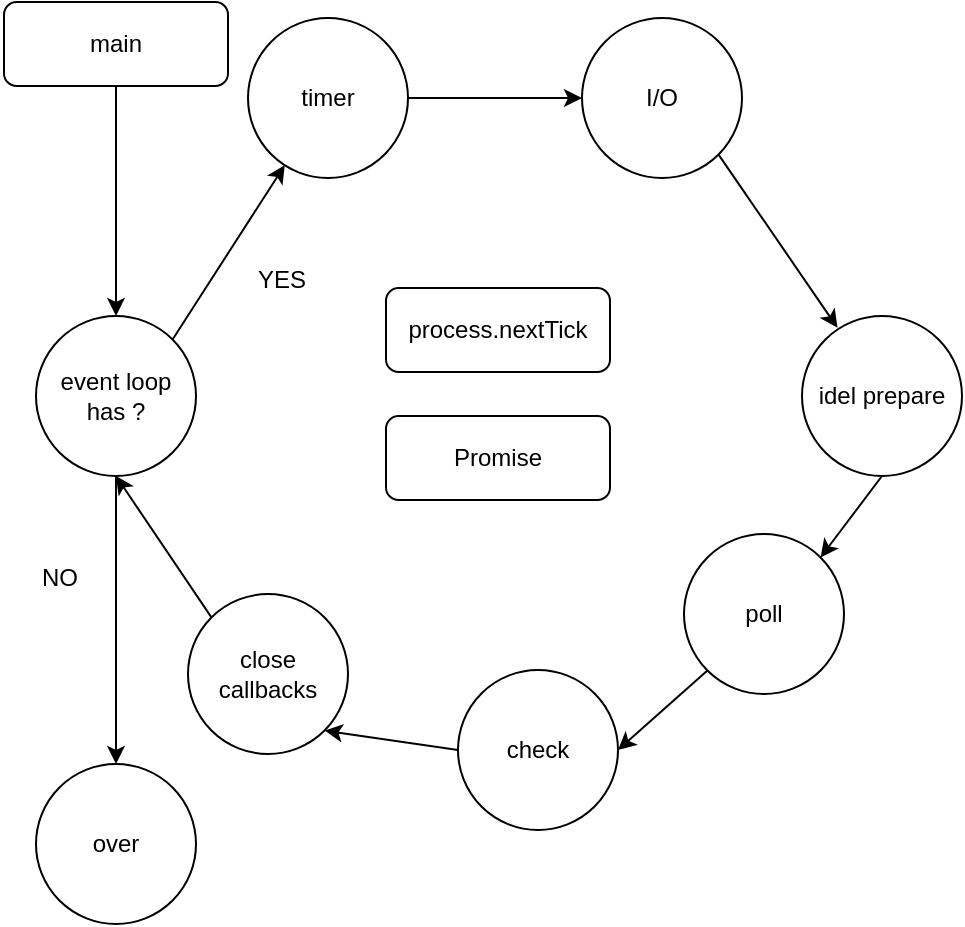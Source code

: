 <mxfile>
    <diagram id="s0vr5e-pk5qFEAv_qfwK" name="第 1 页">
        <mxGraphModel dx="668" dy="519" grid="0" gridSize="10" guides="1" tooltips="1" connect="1" arrows="1" fold="1" page="1" pageScale="1" pageWidth="827" pageHeight="1169" background="none" math="0" shadow="0">
            <root>
                <mxCell id="0"/>
                <mxCell id="1" parent="0"/>
                <mxCell id="4" style="edgeStyle=none;html=1;exitX=0.5;exitY=1;exitDx=0;exitDy=0;entryX=0.5;entryY=0;entryDx=0;entryDy=0;" parent="1" source="2" target="3" edge="1">
                    <mxGeometry relative="1" as="geometry"/>
                </mxCell>
                <mxCell id="2" value="main" style="rounded=1;whiteSpace=wrap;html=1;" parent="1" vertex="1">
                    <mxGeometry x="131" y="36" width="112" height="42" as="geometry"/>
                </mxCell>
                <mxCell id="6" style="edgeStyle=none;html=1;exitX=0.5;exitY=1;exitDx=0;exitDy=0;" parent="1" source="3" target="5" edge="1">
                    <mxGeometry relative="1" as="geometry"/>
                </mxCell>
                <mxCell id="15" style="edgeStyle=none;html=1;exitX=1;exitY=0;exitDx=0;exitDy=0;" parent="1" source="3" target="7" edge="1">
                    <mxGeometry relative="1" as="geometry"/>
                </mxCell>
                <mxCell id="3" value="event loop&lt;br&gt;has ?" style="ellipse;whiteSpace=wrap;html=1;aspect=fixed;" parent="1" vertex="1">
                    <mxGeometry x="147" y="193" width="80" height="80" as="geometry"/>
                </mxCell>
                <mxCell id="5" value="over" style="ellipse;whiteSpace=wrap;html=1;aspect=fixed;" parent="1" vertex="1">
                    <mxGeometry x="147" y="417" width="80" height="80" as="geometry"/>
                </mxCell>
                <mxCell id="16" style="edgeStyle=none;html=1;exitX=1;exitY=0.5;exitDx=0;exitDy=0;entryX=0;entryY=0.5;entryDx=0;entryDy=0;" parent="1" source="7" target="8" edge="1">
                    <mxGeometry relative="1" as="geometry"/>
                </mxCell>
                <mxCell id="7" value="timer" style="ellipse;whiteSpace=wrap;html=1;aspect=fixed;" parent="1" vertex="1">
                    <mxGeometry x="253" y="44" width="80" height="80" as="geometry"/>
                </mxCell>
                <mxCell id="17" style="edgeStyle=none;html=1;exitX=1;exitY=1;exitDx=0;exitDy=0;entryX=0.222;entryY=0.074;entryDx=0;entryDy=0;entryPerimeter=0;" parent="1" source="8" target="9" edge="1">
                    <mxGeometry relative="1" as="geometry"/>
                </mxCell>
                <mxCell id="8" value="I/O" style="ellipse;whiteSpace=wrap;html=1;aspect=fixed;" parent="1" vertex="1">
                    <mxGeometry x="420" y="44" width="80" height="80" as="geometry"/>
                </mxCell>
                <mxCell id="18" style="edgeStyle=none;html=1;exitX=0.5;exitY=1;exitDx=0;exitDy=0;entryX=1;entryY=0;entryDx=0;entryDy=0;" parent="1" source="9" target="10" edge="1">
                    <mxGeometry relative="1" as="geometry"/>
                </mxCell>
                <mxCell id="9" value="idel prepare" style="ellipse;whiteSpace=wrap;html=1;aspect=fixed;" parent="1" vertex="1">
                    <mxGeometry x="530" y="193" width="80" height="80" as="geometry"/>
                </mxCell>
                <mxCell id="19" style="edgeStyle=none;html=1;exitX=0;exitY=1;exitDx=0;exitDy=0;entryX=1;entryY=0.5;entryDx=0;entryDy=0;" parent="1" source="10" target="11" edge="1">
                    <mxGeometry relative="1" as="geometry"/>
                </mxCell>
                <mxCell id="10" value="poll" style="ellipse;whiteSpace=wrap;html=1;aspect=fixed;" parent="1" vertex="1">
                    <mxGeometry x="471" y="302" width="80" height="80" as="geometry"/>
                </mxCell>
                <mxCell id="20" style="edgeStyle=none;html=1;exitX=0;exitY=0.5;exitDx=0;exitDy=0;entryX=1;entryY=1;entryDx=0;entryDy=0;" parent="1" source="11" target="12" edge="1">
                    <mxGeometry relative="1" as="geometry"/>
                </mxCell>
                <mxCell id="11" value="check" style="ellipse;whiteSpace=wrap;html=1;aspect=fixed;" parent="1" vertex="1">
                    <mxGeometry x="358" y="370" width="80" height="80" as="geometry"/>
                </mxCell>
                <mxCell id="21" style="edgeStyle=none;html=1;exitX=0;exitY=0;exitDx=0;exitDy=0;entryX=0.5;entryY=1;entryDx=0;entryDy=0;" parent="1" source="12" target="3" edge="1">
                    <mxGeometry relative="1" as="geometry"/>
                </mxCell>
                <mxCell id="12" value="close&lt;br&gt;callbacks" style="ellipse;whiteSpace=wrap;html=1;aspect=fixed;" parent="1" vertex="1">
                    <mxGeometry x="223" y="332" width="80" height="80" as="geometry"/>
                </mxCell>
                <mxCell id="22" value="YES" style="text;strokeColor=none;align=center;fillColor=none;html=1;verticalAlign=middle;whiteSpace=wrap;rounded=0;" parent="1" vertex="1">
                    <mxGeometry x="240" y="163" width="60" height="24" as="geometry"/>
                </mxCell>
                <mxCell id="23" value="NO" style="text;strokeColor=none;align=center;fillColor=none;html=1;verticalAlign=middle;whiteSpace=wrap;rounded=0;" parent="1" vertex="1">
                    <mxGeometry x="129" y="312" width="60" height="24" as="geometry"/>
                </mxCell>
                <mxCell id="24" value="process.nextTick" style="rounded=1;whiteSpace=wrap;html=1;" parent="1" vertex="1">
                    <mxGeometry x="322" y="179" width="112" height="42" as="geometry"/>
                </mxCell>
                <mxCell id="25" value="Promise" style="rounded=1;whiteSpace=wrap;html=1;" parent="1" vertex="1">
                    <mxGeometry x="322" y="243" width="112" height="42" as="geometry"/>
                </mxCell>
            </root>
        </mxGraphModel>
    </diagram>
</mxfile>